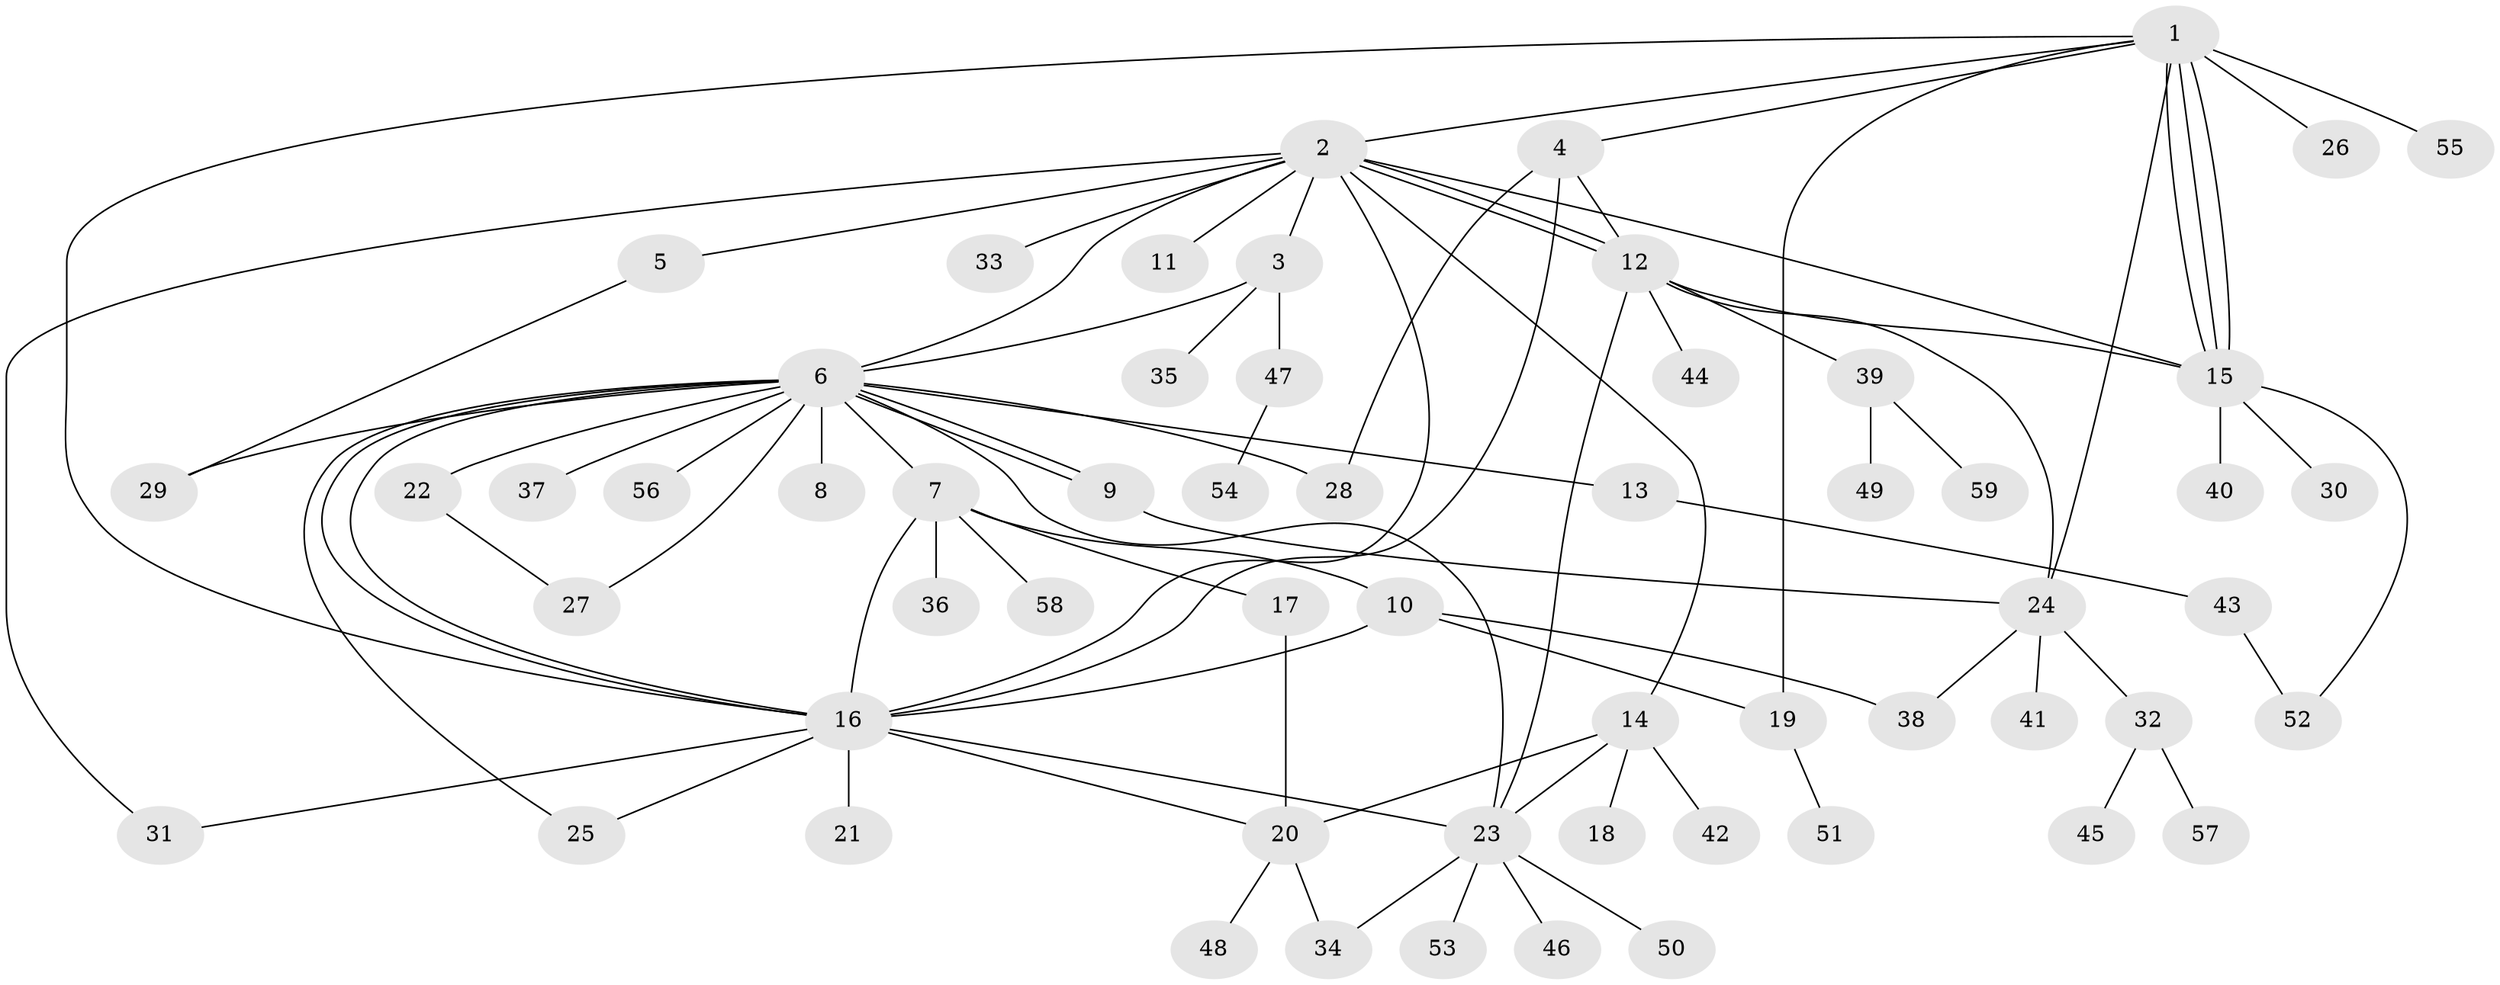 // coarse degree distribution, {7: 0.15789473684210525, 3: 0.10526315789473684, 8: 0.05263157894736842, 4: 0.15789473684210525, 6: 0.10526315789473684, 2: 0.15789473684210525, 5: 0.05263157894736842, 1: 0.21052631578947367}
// Generated by graph-tools (version 1.1) at 2025/50/03/04/25 22:50:36]
// undirected, 59 vertices, 88 edges
graph export_dot {
  node [color=gray90,style=filled];
  1;
  2;
  3;
  4;
  5;
  6;
  7;
  8;
  9;
  10;
  11;
  12;
  13;
  14;
  15;
  16;
  17;
  18;
  19;
  20;
  21;
  22;
  23;
  24;
  25;
  26;
  27;
  28;
  29;
  30;
  31;
  32;
  33;
  34;
  35;
  36;
  37;
  38;
  39;
  40;
  41;
  42;
  43;
  44;
  45;
  46;
  47;
  48;
  49;
  50;
  51;
  52;
  53;
  54;
  55;
  56;
  57;
  58;
  59;
  1 -- 2;
  1 -- 4;
  1 -- 15;
  1 -- 15;
  1 -- 15;
  1 -- 16;
  1 -- 19;
  1 -- 24;
  1 -- 26;
  1 -- 55;
  2 -- 3;
  2 -- 5;
  2 -- 6;
  2 -- 11;
  2 -- 12;
  2 -- 12;
  2 -- 14;
  2 -- 15;
  2 -- 16;
  2 -- 31;
  2 -- 33;
  3 -- 6;
  3 -- 35;
  3 -- 47;
  4 -- 12;
  4 -- 16;
  4 -- 28;
  5 -- 29;
  6 -- 7;
  6 -- 8;
  6 -- 9;
  6 -- 9;
  6 -- 13;
  6 -- 16;
  6 -- 16;
  6 -- 22;
  6 -- 23;
  6 -- 25;
  6 -- 27;
  6 -- 28;
  6 -- 29;
  6 -- 37;
  6 -- 56;
  7 -- 10;
  7 -- 16;
  7 -- 17;
  7 -- 36;
  7 -- 58;
  9 -- 24;
  10 -- 16;
  10 -- 19;
  10 -- 38;
  12 -- 15;
  12 -- 23;
  12 -- 24;
  12 -- 39;
  12 -- 44;
  13 -- 43;
  14 -- 18;
  14 -- 20;
  14 -- 23;
  14 -- 42;
  15 -- 30;
  15 -- 40;
  15 -- 52;
  16 -- 20;
  16 -- 21;
  16 -- 23;
  16 -- 25;
  16 -- 31;
  17 -- 20;
  19 -- 51;
  20 -- 34;
  20 -- 48;
  22 -- 27;
  23 -- 34;
  23 -- 46;
  23 -- 50;
  23 -- 53;
  24 -- 32;
  24 -- 38;
  24 -- 41;
  32 -- 45;
  32 -- 57;
  39 -- 49;
  39 -- 59;
  43 -- 52;
  47 -- 54;
}
